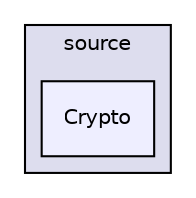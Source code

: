 digraph "/src/src/source/Crypto" {
  compound=true
  node [ fontsize="10", fontname="Helvetica"];
  edge [ labelfontsize="10", labelfontname="Helvetica"];
  subgraph clusterdir_94e7a0fbe7f8eaf7f05ee7b02c647e9f {
    graph [ bgcolor="#ddddee", pencolor="black", label="source" fontname="Helvetica", fontsize="10", URL="dir_94e7a0fbe7f8eaf7f05ee7b02c647e9f.html"]
  dir_bb0babb9660851e963dd030d37ce8ee6 [shape=box, label="Crypto", style="filled", fillcolor="#eeeeff", pencolor="black", URL="dir_bb0babb9660851e963dd030d37ce8ee6.html"];
  }
}
